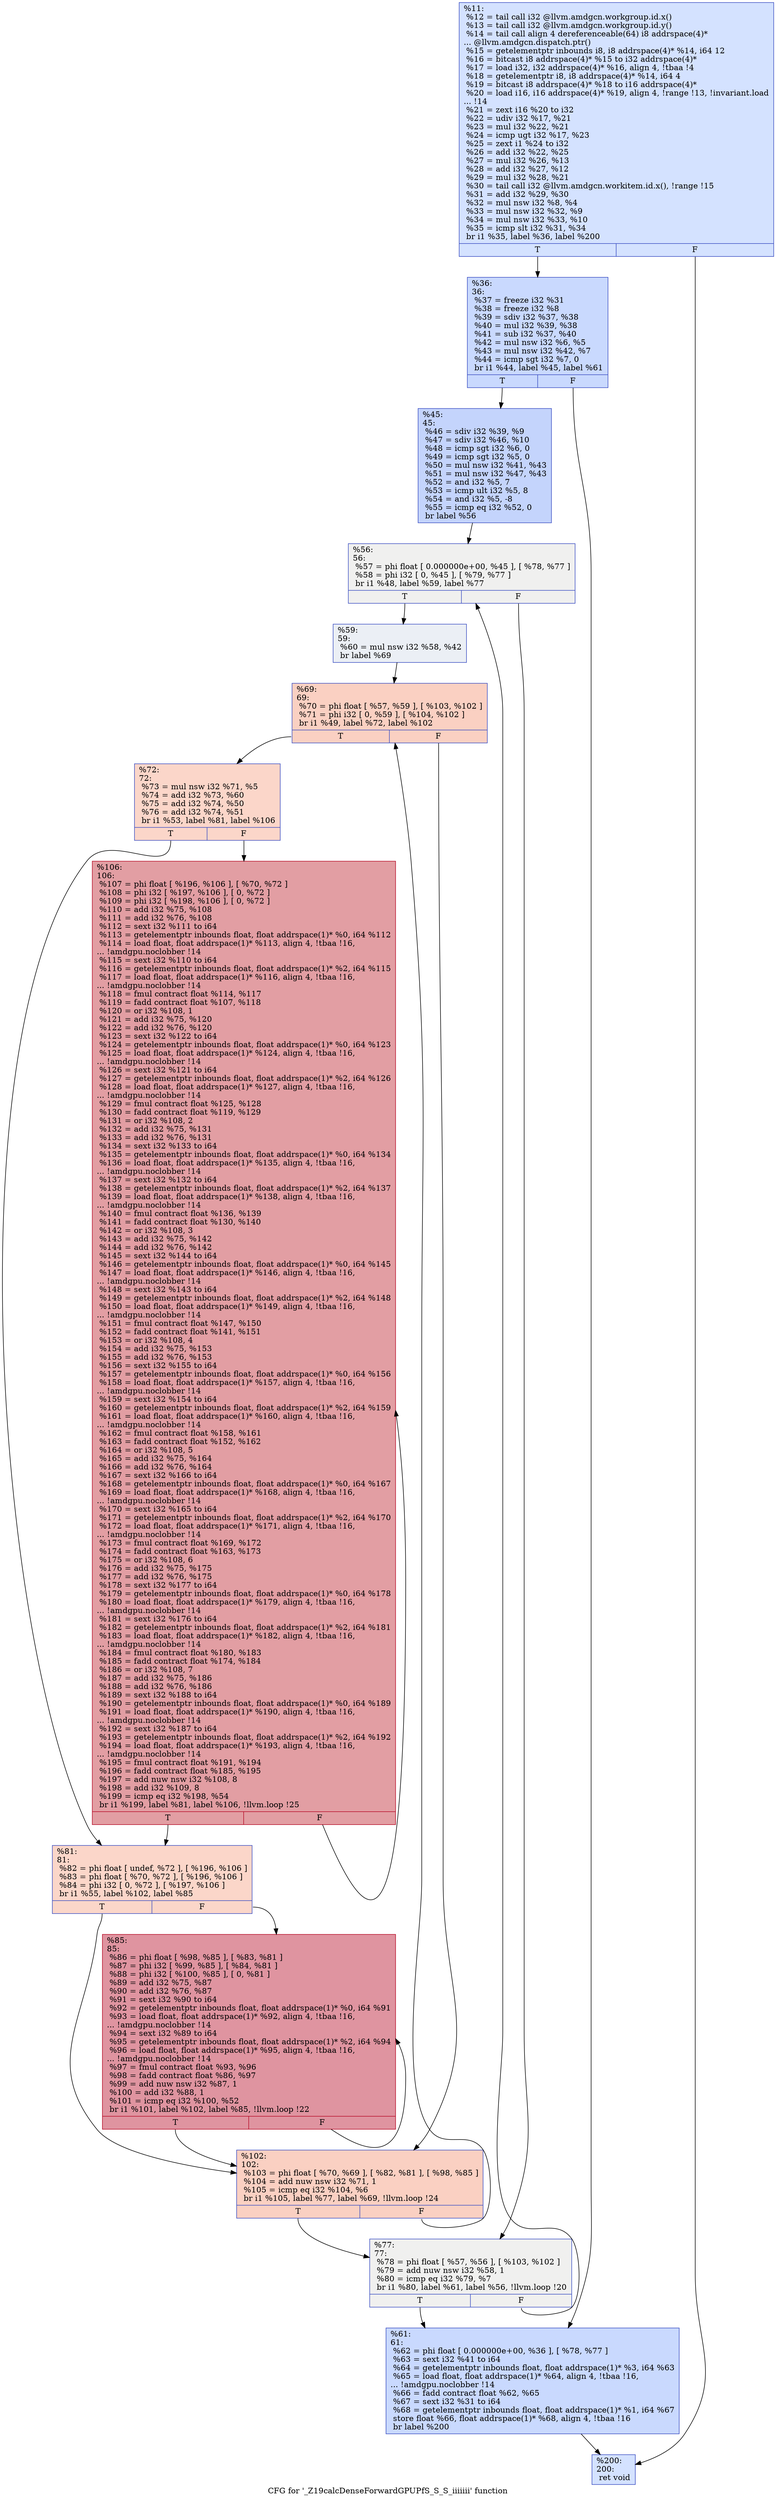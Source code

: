 digraph "CFG for '_Z19calcDenseForwardGPUPfS_S_S_iiiiiii' function" {
	label="CFG for '_Z19calcDenseForwardGPUPfS_S_S_iiiiiii' function";

	Node0x4e43960 [shape=record,color="#3d50c3ff", style=filled, fillcolor="#9ebeff70",label="{%11:\l  %12 = tail call i32 @llvm.amdgcn.workgroup.id.x()\l  %13 = tail call i32 @llvm.amdgcn.workgroup.id.y()\l  %14 = tail call align 4 dereferenceable(64) i8 addrspace(4)*\l... @llvm.amdgcn.dispatch.ptr()\l  %15 = getelementptr inbounds i8, i8 addrspace(4)* %14, i64 12\l  %16 = bitcast i8 addrspace(4)* %15 to i32 addrspace(4)*\l  %17 = load i32, i32 addrspace(4)* %16, align 4, !tbaa !4\l  %18 = getelementptr i8, i8 addrspace(4)* %14, i64 4\l  %19 = bitcast i8 addrspace(4)* %18 to i16 addrspace(4)*\l  %20 = load i16, i16 addrspace(4)* %19, align 4, !range !13, !invariant.load\l... !14\l  %21 = zext i16 %20 to i32\l  %22 = udiv i32 %17, %21\l  %23 = mul i32 %22, %21\l  %24 = icmp ugt i32 %17, %23\l  %25 = zext i1 %24 to i32\l  %26 = add i32 %22, %25\l  %27 = mul i32 %26, %13\l  %28 = add i32 %27, %12\l  %29 = mul i32 %28, %21\l  %30 = tail call i32 @llvm.amdgcn.workitem.id.x(), !range !15\l  %31 = add i32 %29, %30\l  %32 = mul nsw i32 %8, %4\l  %33 = mul nsw i32 %32, %9\l  %34 = mul nsw i32 %33, %10\l  %35 = icmp slt i32 %31, %34\l  br i1 %35, label %36, label %200\l|{<s0>T|<s1>F}}"];
	Node0x4e43960:s0 -> Node0x4e45360;
	Node0x4e43960:s1 -> Node0x4e470a0;
	Node0x4e45360 [shape=record,color="#3d50c3ff", style=filled, fillcolor="#85a8fc70",label="{%36:\l36:                                               \l  %37 = freeze i32 %31\l  %38 = freeze i32 %8\l  %39 = sdiv i32 %37, %38\l  %40 = mul i32 %39, %38\l  %41 = sub i32 %37, %40\l  %42 = mul nsw i32 %6, %5\l  %43 = mul nsw i32 %42, %7\l  %44 = icmp sgt i32 %7, 0\l  br i1 %44, label %45, label %61\l|{<s0>T|<s1>F}}"];
	Node0x4e45360:s0 -> Node0x4e47620;
	Node0x4e45360:s1 -> Node0x4e47670;
	Node0x4e47620 [shape=record,color="#3d50c3ff", style=filled, fillcolor="#7a9df870",label="{%45:\l45:                                               \l  %46 = sdiv i32 %39, %9\l  %47 = sdiv i32 %46, %10\l  %48 = icmp sgt i32 %6, 0\l  %49 = icmp sgt i32 %5, 0\l  %50 = mul nsw i32 %41, %43\l  %51 = mul nsw i32 %47, %43\l  %52 = and i32 %5, 7\l  %53 = icmp ult i32 %5, 8\l  %54 = and i32 %5, -8\l  %55 = icmp eq i32 %52, 0\l  br label %56\l}"];
	Node0x4e47620 -> Node0x4e47db0;
	Node0x4e47db0 [shape=record,color="#3d50c3ff", style=filled, fillcolor="#dedcdb70",label="{%56:\l56:                                               \l  %57 = phi float [ 0.000000e+00, %45 ], [ %78, %77 ]\l  %58 = phi i32 [ 0, %45 ], [ %79, %77 ]\l  br i1 %48, label %59, label %77\l|{<s0>T|<s1>F}}"];
	Node0x4e47db0:s0 -> Node0x4e48b50;
	Node0x4e47db0:s1 -> Node0x4e488f0;
	Node0x4e48b50 [shape=record,color="#3d50c3ff", style=filled, fillcolor="#d1dae970",label="{%59:\l59:                                               \l  %60 = mul nsw i32 %58, %42\l  br label %69\l}"];
	Node0x4e48b50 -> Node0x4e48d20;
	Node0x4e47670 [shape=record,color="#3d50c3ff", style=filled, fillcolor="#85a8fc70",label="{%61:\l61:                                               \l  %62 = phi float [ 0.000000e+00, %36 ], [ %78, %77 ]\l  %63 = sext i32 %41 to i64\l  %64 = getelementptr inbounds float, float addrspace(1)* %3, i64 %63\l  %65 = load float, float addrspace(1)* %64, align 4, !tbaa !16,\l... !amdgpu.noclobber !14\l  %66 = fadd contract float %62, %65\l  %67 = sext i32 %31 to i64\l  %68 = getelementptr inbounds float, float addrspace(1)* %1, i64 %67\l  store float %66, float addrspace(1)* %68, align 4, !tbaa !16\l  br label %200\l}"];
	Node0x4e47670 -> Node0x4e470a0;
	Node0x4e48d20 [shape=record,color="#3d50c3ff", style=filled, fillcolor="#f3947570",label="{%69:\l69:                                               \l  %70 = phi float [ %57, %59 ], [ %103, %102 ]\l  %71 = phi i32 [ 0, %59 ], [ %104, %102 ]\l  br i1 %49, label %72, label %102\l|{<s0>T|<s1>F}}"];
	Node0x4e48d20:s0 -> Node0x4e4a4e0;
	Node0x4e48d20:s1 -> Node0x4e4a2b0;
	Node0x4e4a4e0 [shape=record,color="#3d50c3ff", style=filled, fillcolor="#f6a38570",label="{%72:\l72:                                               \l  %73 = mul nsw i32 %71, %5\l  %74 = add i32 %73, %60\l  %75 = add i32 %74, %50\l  %76 = add i32 %74, %51\l  br i1 %53, label %81, label %106\l|{<s0>T|<s1>F}}"];
	Node0x4e4a4e0:s0 -> Node0x4e4a860;
	Node0x4e4a4e0:s1 -> Node0x4e4a8b0;
	Node0x4e488f0 [shape=record,color="#3d50c3ff", style=filled, fillcolor="#dedcdb70",label="{%77:\l77:                                               \l  %78 = phi float [ %57, %56 ], [ %103, %102 ]\l  %79 = add nuw nsw i32 %58, 1\l  %80 = icmp eq i32 %79, %7\l  br i1 %80, label %61, label %56, !llvm.loop !20\l|{<s0>T|<s1>F}}"];
	Node0x4e488f0:s0 -> Node0x4e47670;
	Node0x4e488f0:s1 -> Node0x4e47db0;
	Node0x4e4a860 [shape=record,color="#3d50c3ff", style=filled, fillcolor="#f6a38570",label="{%81:\l81:                                               \l  %82 = phi float [ undef, %72 ], [ %196, %106 ]\l  %83 = phi float [ %70, %72 ], [ %196, %106 ]\l  %84 = phi i32 [ 0, %72 ], [ %197, %106 ]\l  br i1 %55, label %102, label %85\l|{<s0>T|<s1>F}}"];
	Node0x4e4a860:s0 -> Node0x4e4a2b0;
	Node0x4e4a860:s1 -> Node0x4e4b380;
	Node0x4e4b380 [shape=record,color="#b70d28ff", style=filled, fillcolor="#b70d2870",label="{%85:\l85:                                               \l  %86 = phi float [ %98, %85 ], [ %83, %81 ]\l  %87 = phi i32 [ %99, %85 ], [ %84, %81 ]\l  %88 = phi i32 [ %100, %85 ], [ 0, %81 ]\l  %89 = add i32 %75, %87\l  %90 = add i32 %76, %87\l  %91 = sext i32 %90 to i64\l  %92 = getelementptr inbounds float, float addrspace(1)* %0, i64 %91\l  %93 = load float, float addrspace(1)* %92, align 4, !tbaa !16,\l... !amdgpu.noclobber !14\l  %94 = sext i32 %89 to i64\l  %95 = getelementptr inbounds float, float addrspace(1)* %2, i64 %94\l  %96 = load float, float addrspace(1)* %95, align 4, !tbaa !16,\l... !amdgpu.noclobber !14\l  %97 = fmul contract float %93, %96\l  %98 = fadd contract float %86, %97\l  %99 = add nuw nsw i32 %87, 1\l  %100 = add i32 %88, 1\l  %101 = icmp eq i32 %100, %52\l  br i1 %101, label %102, label %85, !llvm.loop !22\l|{<s0>T|<s1>F}}"];
	Node0x4e4b380:s0 -> Node0x4e4a2b0;
	Node0x4e4b380:s1 -> Node0x4e4b380;
	Node0x4e4a2b0 [shape=record,color="#3d50c3ff", style=filled, fillcolor="#f3947570",label="{%102:\l102:                                              \l  %103 = phi float [ %70, %69 ], [ %82, %81 ], [ %98, %85 ]\l  %104 = add nuw nsw i32 %71, 1\l  %105 = icmp eq i32 %104, %6\l  br i1 %105, label %77, label %69, !llvm.loop !24\l|{<s0>T|<s1>F}}"];
	Node0x4e4a2b0:s0 -> Node0x4e488f0;
	Node0x4e4a2b0:s1 -> Node0x4e48d20;
	Node0x4e4a8b0 [shape=record,color="#b70d28ff", style=filled, fillcolor="#be242e70",label="{%106:\l106:                                              \l  %107 = phi float [ %196, %106 ], [ %70, %72 ]\l  %108 = phi i32 [ %197, %106 ], [ 0, %72 ]\l  %109 = phi i32 [ %198, %106 ], [ 0, %72 ]\l  %110 = add i32 %75, %108\l  %111 = add i32 %76, %108\l  %112 = sext i32 %111 to i64\l  %113 = getelementptr inbounds float, float addrspace(1)* %0, i64 %112\l  %114 = load float, float addrspace(1)* %113, align 4, !tbaa !16,\l... !amdgpu.noclobber !14\l  %115 = sext i32 %110 to i64\l  %116 = getelementptr inbounds float, float addrspace(1)* %2, i64 %115\l  %117 = load float, float addrspace(1)* %116, align 4, !tbaa !16,\l... !amdgpu.noclobber !14\l  %118 = fmul contract float %114, %117\l  %119 = fadd contract float %107, %118\l  %120 = or i32 %108, 1\l  %121 = add i32 %75, %120\l  %122 = add i32 %76, %120\l  %123 = sext i32 %122 to i64\l  %124 = getelementptr inbounds float, float addrspace(1)* %0, i64 %123\l  %125 = load float, float addrspace(1)* %124, align 4, !tbaa !16,\l... !amdgpu.noclobber !14\l  %126 = sext i32 %121 to i64\l  %127 = getelementptr inbounds float, float addrspace(1)* %2, i64 %126\l  %128 = load float, float addrspace(1)* %127, align 4, !tbaa !16,\l... !amdgpu.noclobber !14\l  %129 = fmul contract float %125, %128\l  %130 = fadd contract float %119, %129\l  %131 = or i32 %108, 2\l  %132 = add i32 %75, %131\l  %133 = add i32 %76, %131\l  %134 = sext i32 %133 to i64\l  %135 = getelementptr inbounds float, float addrspace(1)* %0, i64 %134\l  %136 = load float, float addrspace(1)* %135, align 4, !tbaa !16,\l... !amdgpu.noclobber !14\l  %137 = sext i32 %132 to i64\l  %138 = getelementptr inbounds float, float addrspace(1)* %2, i64 %137\l  %139 = load float, float addrspace(1)* %138, align 4, !tbaa !16,\l... !amdgpu.noclobber !14\l  %140 = fmul contract float %136, %139\l  %141 = fadd contract float %130, %140\l  %142 = or i32 %108, 3\l  %143 = add i32 %75, %142\l  %144 = add i32 %76, %142\l  %145 = sext i32 %144 to i64\l  %146 = getelementptr inbounds float, float addrspace(1)* %0, i64 %145\l  %147 = load float, float addrspace(1)* %146, align 4, !tbaa !16,\l... !amdgpu.noclobber !14\l  %148 = sext i32 %143 to i64\l  %149 = getelementptr inbounds float, float addrspace(1)* %2, i64 %148\l  %150 = load float, float addrspace(1)* %149, align 4, !tbaa !16,\l... !amdgpu.noclobber !14\l  %151 = fmul contract float %147, %150\l  %152 = fadd contract float %141, %151\l  %153 = or i32 %108, 4\l  %154 = add i32 %75, %153\l  %155 = add i32 %76, %153\l  %156 = sext i32 %155 to i64\l  %157 = getelementptr inbounds float, float addrspace(1)* %0, i64 %156\l  %158 = load float, float addrspace(1)* %157, align 4, !tbaa !16,\l... !amdgpu.noclobber !14\l  %159 = sext i32 %154 to i64\l  %160 = getelementptr inbounds float, float addrspace(1)* %2, i64 %159\l  %161 = load float, float addrspace(1)* %160, align 4, !tbaa !16,\l... !amdgpu.noclobber !14\l  %162 = fmul contract float %158, %161\l  %163 = fadd contract float %152, %162\l  %164 = or i32 %108, 5\l  %165 = add i32 %75, %164\l  %166 = add i32 %76, %164\l  %167 = sext i32 %166 to i64\l  %168 = getelementptr inbounds float, float addrspace(1)* %0, i64 %167\l  %169 = load float, float addrspace(1)* %168, align 4, !tbaa !16,\l... !amdgpu.noclobber !14\l  %170 = sext i32 %165 to i64\l  %171 = getelementptr inbounds float, float addrspace(1)* %2, i64 %170\l  %172 = load float, float addrspace(1)* %171, align 4, !tbaa !16,\l... !amdgpu.noclobber !14\l  %173 = fmul contract float %169, %172\l  %174 = fadd contract float %163, %173\l  %175 = or i32 %108, 6\l  %176 = add i32 %75, %175\l  %177 = add i32 %76, %175\l  %178 = sext i32 %177 to i64\l  %179 = getelementptr inbounds float, float addrspace(1)* %0, i64 %178\l  %180 = load float, float addrspace(1)* %179, align 4, !tbaa !16,\l... !amdgpu.noclobber !14\l  %181 = sext i32 %176 to i64\l  %182 = getelementptr inbounds float, float addrspace(1)* %2, i64 %181\l  %183 = load float, float addrspace(1)* %182, align 4, !tbaa !16,\l... !amdgpu.noclobber !14\l  %184 = fmul contract float %180, %183\l  %185 = fadd contract float %174, %184\l  %186 = or i32 %108, 7\l  %187 = add i32 %75, %186\l  %188 = add i32 %76, %186\l  %189 = sext i32 %188 to i64\l  %190 = getelementptr inbounds float, float addrspace(1)* %0, i64 %189\l  %191 = load float, float addrspace(1)* %190, align 4, !tbaa !16,\l... !amdgpu.noclobber !14\l  %192 = sext i32 %187 to i64\l  %193 = getelementptr inbounds float, float addrspace(1)* %2, i64 %192\l  %194 = load float, float addrspace(1)* %193, align 4, !tbaa !16,\l... !amdgpu.noclobber !14\l  %195 = fmul contract float %191, %194\l  %196 = fadd contract float %185, %195\l  %197 = add nuw nsw i32 %108, 8\l  %198 = add i32 %109, 8\l  %199 = icmp eq i32 %198, %54\l  br i1 %199, label %81, label %106, !llvm.loop !25\l|{<s0>T|<s1>F}}"];
	Node0x4e4a8b0:s0 -> Node0x4e4a860;
	Node0x4e4a8b0:s1 -> Node0x4e4a8b0;
	Node0x4e470a0 [shape=record,color="#3d50c3ff", style=filled, fillcolor="#9ebeff70",label="{%200:\l200:                                              \l  ret void\l}"];
}
